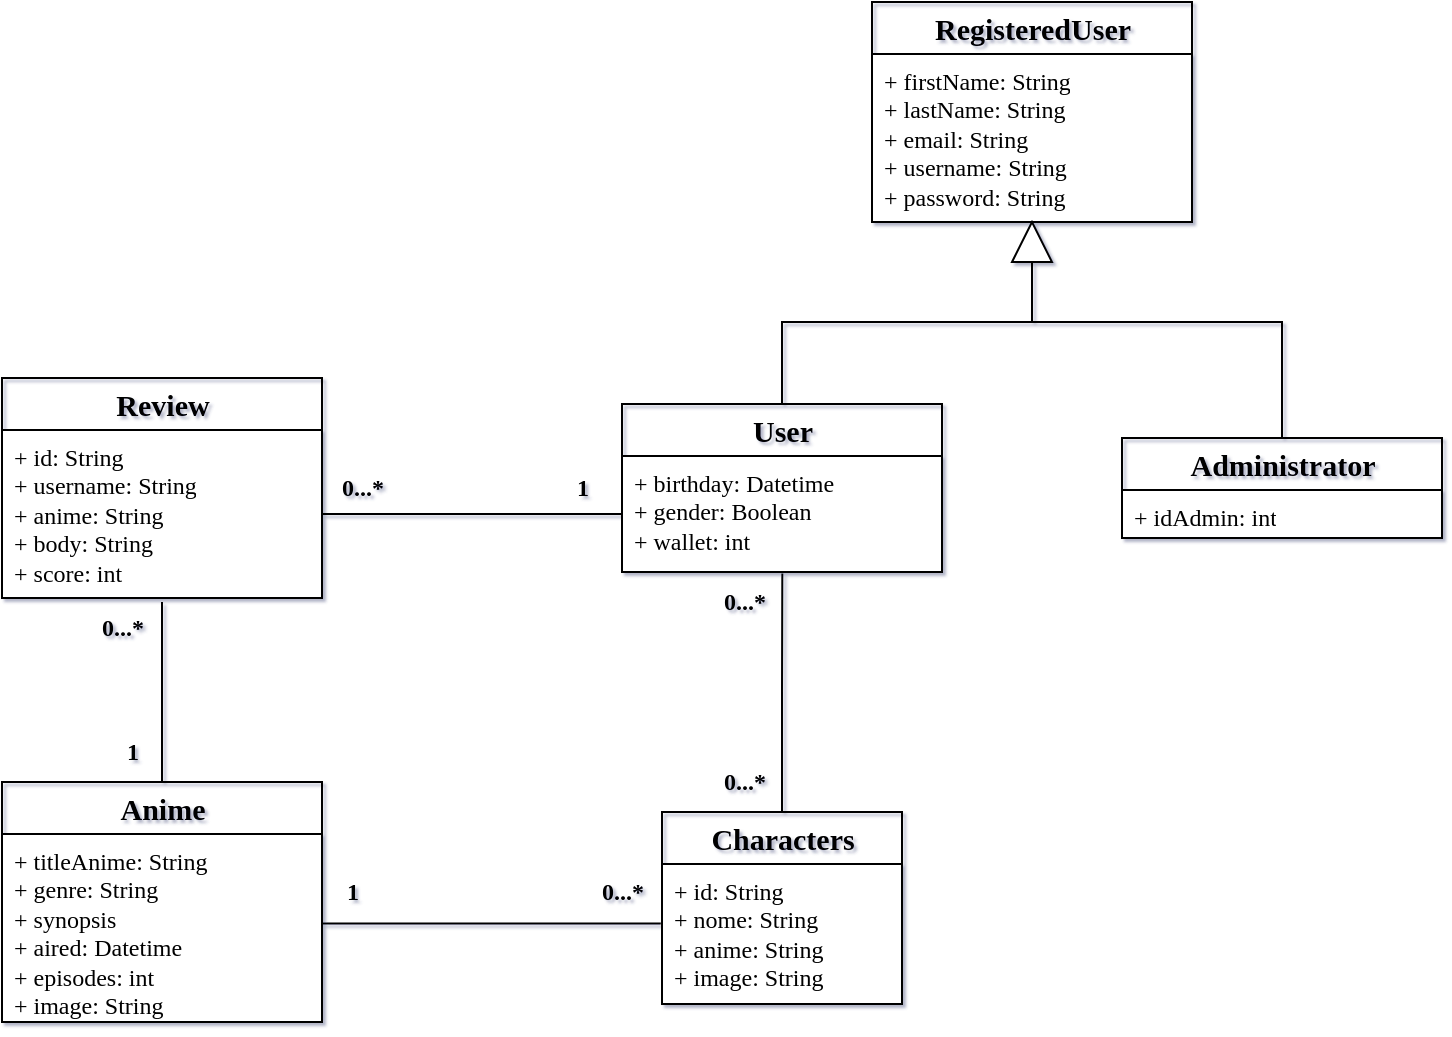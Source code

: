 <mxfile version="20.6.2" type="device"><diagram name="Page-1" id="c4acf3e9-155e-7222-9cf6-157b1a14988f"><mxGraphModel dx="1316" dy="647" grid="1" gridSize="10" guides="1" tooltips="1" connect="1" arrows="1" fold="1" page="1" pageScale="1" pageWidth="1169" pageHeight="827" math="0" shadow="1"><root><mxCell id="0"/><mxCell id="1" parent="0"/><mxCell id="FtQqPTZKG-P_6cYjjV1T-8" style="edgeStyle=orthogonalEdgeStyle;rounded=0;orthogonalLoop=1;jettySize=auto;html=1;fontFamily=Verdana;fontSize=12;endArrow=none;endFill=0;startArrow=none;entryX=0.5;entryY=0;entryDx=0;entryDy=0;exitX=0;exitY=0.5;exitDx=0;exitDy=0;" parent="1" source="FtQqPTZKG-P_6cYjjV1T-11" target="FtQqPTZKG-P_6cYjjV1T-2" edge="1"><mxGeometry relative="1" as="geometry"><Array as="points"><mxPoint x="739" y="290"/><mxPoint x="864" y="290"/></Array></mxGeometry></mxCell><mxCell id="17acba5748e5396b-20" value="&lt;b style=&quot;&quot;&gt;&lt;font style=&quot;font-size: 15px;&quot;&gt;RegisteredUser&lt;/font&gt;&lt;br&gt;&lt;/b&gt;" style="swimlane;html=1;fontStyle=0;childLayout=stackLayout;horizontal=1;startSize=26;fillColor=none;horizontalStack=0;resizeParent=1;resizeLast=0;collapsible=1;marginBottom=0;swimlaneFillColor=#ffffff;rounded=0;shadow=0;comic=0;labelBackgroundColor=none;strokeWidth=1;fontFamily=Verdana;fontSize=10;align=center;" parent="1" vertex="1"><mxGeometry x="659" y="130" width="160" height="110" as="geometry"><mxRectangle x="350" y="42" width="130" height="30" as="alternateBounds"/></mxGeometry></mxCell><mxCell id="17acba5748e5396b-24" value="&lt;span style=&quot;&quot;&gt;+ firstName: String&lt;/span&gt;&lt;br style=&quot;&quot;&gt;&lt;span style=&quot;&quot;&gt;+ lastName: String&lt;br&gt;&lt;/span&gt;+ email: String&lt;br&gt;&lt;span style=&quot;background-color: initial;&quot;&gt;+ username: String&lt;br&gt;&lt;/span&gt;&lt;span style=&quot;background-color: initial;&quot;&gt;+ password: String&lt;/span&gt;&lt;span style=&quot;background-color: initial;&quot;&gt;&lt;br&gt;&lt;/span&gt;" style="text;html=1;strokeColor=none;fillColor=none;align=left;verticalAlign=top;spacingLeft=4;spacingRight=4;whiteSpace=wrap;overflow=hidden;rotatable=0;points=[[0,0.5],[1,0.5]];portConstraint=eastwest;rounded=0;fontFamily=Verdana;" parent="17acba5748e5396b-20" vertex="1"><mxGeometry y="26" width="160" height="84" as="geometry"/></mxCell><mxCell id="17acba5748e5396b-30" value="&lt;b&gt;&lt;font style=&quot;font-size: 15px;&quot;&gt;User&lt;/font&gt;&lt;/b&gt;" style="swimlane;html=1;fontStyle=0;childLayout=stackLayout;horizontal=1;startSize=26;fillColor=none;horizontalStack=0;resizeParent=1;resizeLast=0;collapsible=1;marginBottom=0;swimlaneFillColor=#ffffff;rounded=0;shadow=0;comic=0;labelBackgroundColor=none;strokeWidth=1;fontFamily=Verdana;fontSize=10;align=center;" parent="1" vertex="1"><mxGeometry x="534" y="331" width="160" height="84" as="geometry"/></mxCell><mxCell id="17acba5748e5396b-32" value="+ birthday: Datetime&lt;br&gt;+ gender: Boolean&lt;br&gt;+ wallet: int" style="text;html=1;strokeColor=none;fillColor=none;align=left;verticalAlign=top;spacingLeft=4;spacingRight=4;whiteSpace=wrap;overflow=hidden;rotatable=0;points=[[0,0.5],[1,0.5]];portConstraint=eastwest;rounded=0;fontFamily=Verdana;" parent="17acba5748e5396b-30" vertex="1"><mxGeometry y="26" width="160" height="58" as="geometry"/></mxCell><mxCell id="FtQqPTZKG-P_6cYjjV1T-2" value="&lt;b&gt;&lt;font style=&quot;font-size: 15px;&quot;&gt;Administrator&lt;/font&gt;&lt;/b&gt;" style="swimlane;html=1;fontStyle=0;childLayout=stackLayout;horizontal=1;startSize=26;fillColor=none;horizontalStack=0;resizeParent=1;resizeLast=0;collapsible=1;marginBottom=0;swimlaneFillColor=#ffffff;rounded=0;shadow=0;comic=0;labelBackgroundColor=none;strokeWidth=1;fontFamily=Verdana;fontSize=10;align=center;" parent="1" vertex="1"><mxGeometry x="784" y="348" width="160" height="50" as="geometry"/></mxCell><mxCell id="FtQqPTZKG-P_6cYjjV1T-3" value="+ idAdmin: int" style="text;html=1;strokeColor=none;fillColor=none;align=left;verticalAlign=top;spacingLeft=4;spacingRight=4;whiteSpace=wrap;overflow=hidden;rotatable=0;points=[[0,0.5],[1,0.5]];portConstraint=eastwest;rounded=0;fontFamily=Verdana;" parent="FtQqPTZKG-P_6cYjjV1T-2" vertex="1"><mxGeometry y="26" width="160" height="24" as="geometry"/></mxCell><mxCell id="FtQqPTZKG-P_6cYjjV1T-10" style="edgeStyle=orthogonalEdgeStyle;rounded=0;orthogonalLoop=1;jettySize=auto;html=1;fontFamily=Verdana;fontSize=12;endArrow=none;endFill=0;exitX=0;exitY=0.5;exitDx=0;exitDy=0;entryX=0.5;entryY=0;entryDx=0;entryDy=0;" parent="1" source="FtQqPTZKG-P_6cYjjV1T-11" target="17acba5748e5396b-30" edge="1"><mxGeometry relative="1" as="geometry"><mxPoint x="164" y="110" as="sourcePoint"/><mxPoint x="64" y="200" as="targetPoint"/><Array as="points"><mxPoint x="739" y="290"/><mxPoint x="614" y="290"/></Array></mxGeometry></mxCell><mxCell id="FtQqPTZKG-P_6cYjjV1T-11" value="" style="triangle;whiteSpace=wrap;html=1;fontFamily=Verdana;fontSize=12;rotation=-90;rounded=0;" parent="1" vertex="1"><mxGeometry x="729" y="240" width="20" height="20" as="geometry"/></mxCell><mxCell id="FtQqPTZKG-P_6cYjjV1T-23" value="0...*" style="text;html=1;align=center;verticalAlign=middle;resizable=0;points=[];autosize=1;strokeColor=none;fillColor=none;fontSize=12;fontFamily=Verdana;rounded=0;fontStyle=1" parent="1" vertex="1"><mxGeometry x="570" y="415" width="50" height="30" as="geometry"/></mxCell><mxCell id="FtQqPTZKG-P_6cYjjV1T-46" value="0...*" style="text;html=1;align=center;verticalAlign=middle;resizable=0;points=[];autosize=1;strokeColor=none;fillColor=none;fontSize=12;fontFamily=Verdana;rounded=0;fontStyle=1" parent="1" vertex="1"><mxGeometry x="259" y="428" width="50" height="30" as="geometry"/></mxCell><mxCell id="FtQqPTZKG-P_6cYjjV1T-54" value="0...*" style="text;html=1;align=center;verticalAlign=middle;resizable=0;points=[];autosize=1;strokeColor=none;fillColor=none;fontSize=12;fontFamily=Verdana;rounded=0;fontStyle=1" parent="1" vertex="1"><mxGeometry x="379" y="358" width="50" height="30" as="geometry"/></mxCell><mxCell id="FtQqPTZKG-P_6cYjjV1T-55" value="1" style="text;html=1;align=center;verticalAlign=middle;resizable=0;points=[];autosize=1;strokeColor=none;fillColor=none;fontSize=12;fontFamily=Verdana;rounded=0;fontStyle=1" parent="1" vertex="1"><mxGeometry x="499" y="358" width="30" height="30" as="geometry"/></mxCell><mxCell id="0qxR-kKvVAc-0ZqyPPOr-7" style="edgeStyle=orthogonalEdgeStyle;rounded=0;orthogonalLoop=1;jettySize=auto;html=1;exitX=0.5;exitY=0;exitDx=0;exitDy=0;endArrow=none;endFill=0;entryX=0.501;entryY=1.014;entryDx=0;entryDy=0;entryPerimeter=0;fontFamily=Verdana;" parent="1" source="uB6S1c_8NfMS5QECnXe8-1" target="17acba5748e5396b-32" edge="1"><mxGeometry relative="1" as="geometry"/></mxCell><mxCell id="uB6S1c_8NfMS5QECnXe8-1" value="&lt;font style=&quot;font-size: 15px;&quot;&gt;Characters&lt;/font&gt;" style="swimlane;html=1;fontStyle=1;childLayout=stackLayout;horizontal=1;startSize=26;fillColor=none;horizontalStack=0;resizeParent=1;resizeLast=0;collapsible=1;marginBottom=0;swimlaneFillColor=#ffffff;rounded=0;shadow=0;comic=0;labelBackgroundColor=none;strokeWidth=1;fontFamily=Verdana;fontSize=10;align=center;" parent="1" vertex="1"><mxGeometry x="554" y="535" width="120" height="96" as="geometry"><mxRectangle x="350" y="42" width="130" height="30" as="alternateBounds"/></mxGeometry></mxCell><mxCell id="uB6S1c_8NfMS5QECnXe8-2" value="&lt;span style=&quot;font-weight: normal;&quot;&gt;&lt;span style=&quot;&quot;&gt;+ id: String&lt;/span&gt;&lt;br style=&quot;&quot;&gt;&lt;span style=&quot;&quot;&gt;+ nome: String&lt;br&gt;&lt;/span&gt;&lt;span style=&quot;background-color: initial;&quot;&gt;+ anime: String&lt;br&gt;&lt;/span&gt;&lt;/span&gt;&lt;span style=&quot;background-color: initial;&quot;&gt;&lt;span style=&quot;font-weight: normal;&quot;&gt;+ image: String&lt;/span&gt;&lt;br&gt;&lt;/span&gt;" style="text;html=1;strokeColor=none;fillColor=none;align=left;verticalAlign=top;spacingLeft=4;spacingRight=4;whiteSpace=wrap;overflow=hidden;rotatable=0;points=[[0,0.5],[1,0.5]];portConstraint=eastwest;fontStyle=1;rounded=0;fontFamily=Verdana;" parent="uB6S1c_8NfMS5QECnXe8-1" vertex="1"><mxGeometry y="26" width="120" height="70" as="geometry"/></mxCell><mxCell id="uB6S1c_8NfMS5QECnXe8-4" value="&lt;b style=&quot;&quot;&gt;&lt;font style=&quot;font-size: 15px;&quot;&gt;Anime&lt;/font&gt;&lt;br&gt;&lt;/b&gt;" style="swimlane;html=1;fontStyle=0;childLayout=stackLayout;horizontal=1;startSize=26;fillColor=none;horizontalStack=0;resizeParent=1;resizeLast=0;collapsible=1;marginBottom=0;swimlaneFillColor=#ffffff;rounded=0;shadow=0;comic=0;labelBackgroundColor=none;strokeWidth=1;fontFamily=Verdana;fontSize=10;align=center;" parent="1" vertex="1"><mxGeometry x="224" y="520" width="160" height="120" as="geometry"><mxRectangle x="350" y="42" width="130" height="30" as="alternateBounds"/></mxGeometry></mxCell><mxCell id="uB6S1c_8NfMS5QECnXe8-5" value="&lt;div style=&quot;&quot;&gt;&lt;span style=&quot;background-color: initial;&quot;&gt;+ titleAnime: String&lt;/span&gt;&lt;/div&gt;&lt;div style=&quot;&quot;&gt;&lt;span style=&quot;background-color: initial;&quot;&gt;+ genre: String&lt;/span&gt;&lt;/div&gt;&lt;span style=&quot;background-color: initial;&quot;&gt;&lt;div style=&quot;&quot;&gt;&lt;span style=&quot;background-color: initial;&quot;&gt;+ synopsis&lt;/span&gt;&lt;/div&gt;&lt;div style=&quot;&quot;&gt;&lt;span style=&quot;background-color: initial;&quot;&gt;+ aired: Datetime&lt;/span&gt;&lt;/div&gt;&lt;/span&gt;&lt;span style=&quot;background-color: initial;&quot;&gt;&lt;div style=&quot;&quot;&gt;&lt;span style=&quot;background-color: initial;&quot;&gt;+ episodes: int&lt;/span&gt;&lt;/div&gt;&lt;/span&gt;&lt;span style=&quot;background-color: initial;&quot;&gt;&lt;div style=&quot;&quot;&gt;&lt;span style=&quot;background-color: initial;&quot;&gt;+ image: String&lt;/span&gt;&lt;/div&gt;&lt;/span&gt;" style="text;html=1;strokeColor=none;fillColor=none;align=left;verticalAlign=top;spacingLeft=4;spacingRight=4;whiteSpace=wrap;overflow=hidden;rotatable=0;points=[[0,0.5],[1,0.5]];portConstraint=eastwest;rounded=0;fontFamily=Verdana;" parent="uB6S1c_8NfMS5QECnXe8-4" vertex="1"><mxGeometry y="26" width="160" height="94" as="geometry"/></mxCell><mxCell id="uB6S1c_8NfMS5QECnXe8-10" value="&lt;b style=&quot;&quot;&gt;&lt;font style=&quot;font-size: 15px;&quot;&gt;Review&lt;/font&gt;&lt;br&gt;&lt;/b&gt;" style="swimlane;html=1;fontStyle=0;childLayout=stackLayout;horizontal=1;startSize=26;fillColor=none;horizontalStack=0;resizeParent=1;resizeLast=0;collapsible=1;marginBottom=0;swimlaneFillColor=#ffffff;rounded=0;shadow=0;comic=0;labelBackgroundColor=none;strokeWidth=1;fontFamily=Verdana;fontSize=10;align=center;" parent="1" vertex="1"><mxGeometry x="224" y="318" width="160" height="110" as="geometry"><mxRectangle x="350" y="42" width="130" height="30" as="alternateBounds"/></mxGeometry></mxCell><mxCell id="uB6S1c_8NfMS5QECnXe8-11" value="&lt;span style=&quot;&quot;&gt;+ id: String&lt;/span&gt;&lt;br style=&quot;&quot;&gt;&lt;span style=&quot;&quot;&gt;+ username: String&lt;br&gt;&lt;/span&gt;&lt;span style=&quot;background-color: initial;&quot;&gt;+ anime:&amp;nbsp;&lt;/span&gt;String&lt;span style=&quot;background-color: initial;&quot;&gt;&lt;br&gt;&lt;/span&gt;&lt;span style=&quot;background-color: initial;&quot;&gt;+ body:&amp;nbsp;&lt;/span&gt;String&lt;span style=&quot;background-color: initial;&quot;&gt;&lt;br&gt;&lt;/span&gt;&lt;span style=&quot;background-color: initial;&quot;&gt;+ score: int&lt;br&gt;&lt;/span&gt;&lt;span style=&quot;background-color: initial;&quot;&gt;&lt;br&gt;&lt;/span&gt;" style="text;html=1;strokeColor=none;fillColor=none;align=left;verticalAlign=top;spacingLeft=4;spacingRight=4;whiteSpace=wrap;overflow=hidden;rotatable=0;points=[[0,0.5],[1,0.5]];portConstraint=eastwest;rounded=0;fontFamily=Verdana;" parent="uB6S1c_8NfMS5QECnXe8-10" vertex="1"><mxGeometry y="26" width="160" height="84" as="geometry"/></mxCell><mxCell id="0qxR-kKvVAc-0ZqyPPOr-4" style="edgeStyle=orthogonalEdgeStyle;rounded=0;orthogonalLoop=1;jettySize=auto;html=1;entryX=0.887;entryY=1.028;entryDx=0;entryDy=0;endArrow=none;endFill=0;fontFamily=Verdana;entryPerimeter=0;" parent="1" source="uB6S1c_8NfMS5QECnXe8-5" target="0qxR-kKvVAc-0ZqyPPOr-12" edge="1"><mxGeometry relative="1" as="geometry"><Array as="points"><mxPoint x="553" y="590"/></Array></mxGeometry></mxCell><mxCell id="0qxR-kKvVAc-0ZqyPPOr-8" style="edgeStyle=orthogonalEdgeStyle;rounded=0;orthogonalLoop=1;jettySize=auto;html=1;exitX=1;exitY=0.5;exitDx=0;exitDy=0;entryX=0;entryY=0.5;entryDx=0;entryDy=0;endArrow=none;endFill=0;fontFamily=Verdana;" parent="1" source="uB6S1c_8NfMS5QECnXe8-11" target="17acba5748e5396b-32" edge="1"><mxGeometry relative="1" as="geometry"/></mxCell><mxCell id="0qxR-kKvVAc-0ZqyPPOr-10" value="1" style="text;html=1;align=center;verticalAlign=middle;resizable=0;points=[];autosize=1;strokeColor=none;fillColor=none;rounded=0;fontFamily=Verdana;fontStyle=1" parent="1" vertex="1"><mxGeometry x="274" y="490" width="30" height="30" as="geometry"/></mxCell><mxCell id="0qxR-kKvVAc-0ZqyPPOr-11" value="0...*" style="text;html=1;align=center;verticalAlign=middle;resizable=0;points=[];autosize=1;strokeColor=none;fillColor=none;fontSize=12;fontFamily=Verdana;rounded=0;fontStyle=1" parent="1" vertex="1"><mxGeometry x="570" y="505" width="50" height="30" as="geometry"/></mxCell><mxCell id="0qxR-kKvVAc-0ZqyPPOr-12" value="0...*" style="text;html=1;align=center;verticalAlign=middle;resizable=0;points=[];autosize=1;strokeColor=none;fillColor=none;fontSize=12;fontFamily=Verdana;rounded=0;fontStyle=1" parent="1" vertex="1"><mxGeometry x="509" y="560" width="50" height="30" as="geometry"/></mxCell><mxCell id="0qxR-kKvVAc-0ZqyPPOr-13" value="1" style="text;html=1;align=center;verticalAlign=middle;resizable=0;points=[];autosize=1;strokeColor=none;fillColor=none;fontSize=12;fontFamily=Verdana;rounded=0;fontStyle=1" parent="1" vertex="1"><mxGeometry x="384" y="560" width="30" height="30" as="geometry"/></mxCell><mxCell id="0qxR-kKvVAc-0ZqyPPOr-14" style="edgeStyle=orthogonalEdgeStyle;rounded=0;orthogonalLoop=1;jettySize=auto;html=1;entryX=0.5;entryY=0;entryDx=0;entryDy=0;endArrow=none;endFill=0;fontFamily=Verdana;" parent="1" target="uB6S1c_8NfMS5QECnXe8-4" edge="1"><mxGeometry relative="1" as="geometry"><mxPoint x="304" y="430" as="sourcePoint"/><mxPoint x="304" y="520" as="targetPoint"/><Array as="points"><mxPoint x="304" y="430"/></Array></mxGeometry></mxCell></root></mxGraphModel></diagram></mxfile>